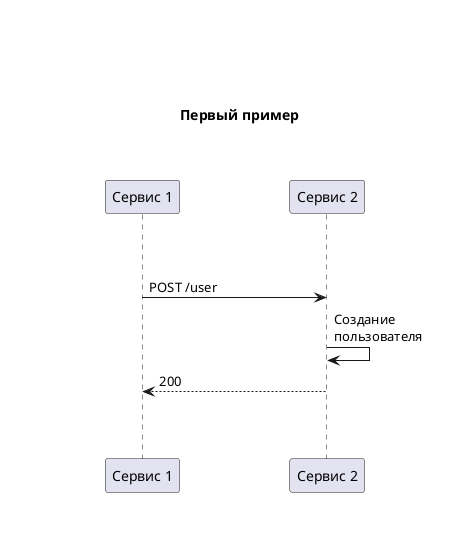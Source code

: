 @startuml Первый пример

title Первый пример

<style>
document {
  Margin 50
}
</style>

skinparam ParticipantPadding 50



'__ АКТОРЫ __
participant "Сервис 1" as Service_1
participant "Сервис 2" as Service_2

||50||

Service_1 -> Service_2: POST /user
Service_2 -> Service_2: Создание \nпользователя
Service_2 --> Service_1: 200

||50||




@enduml